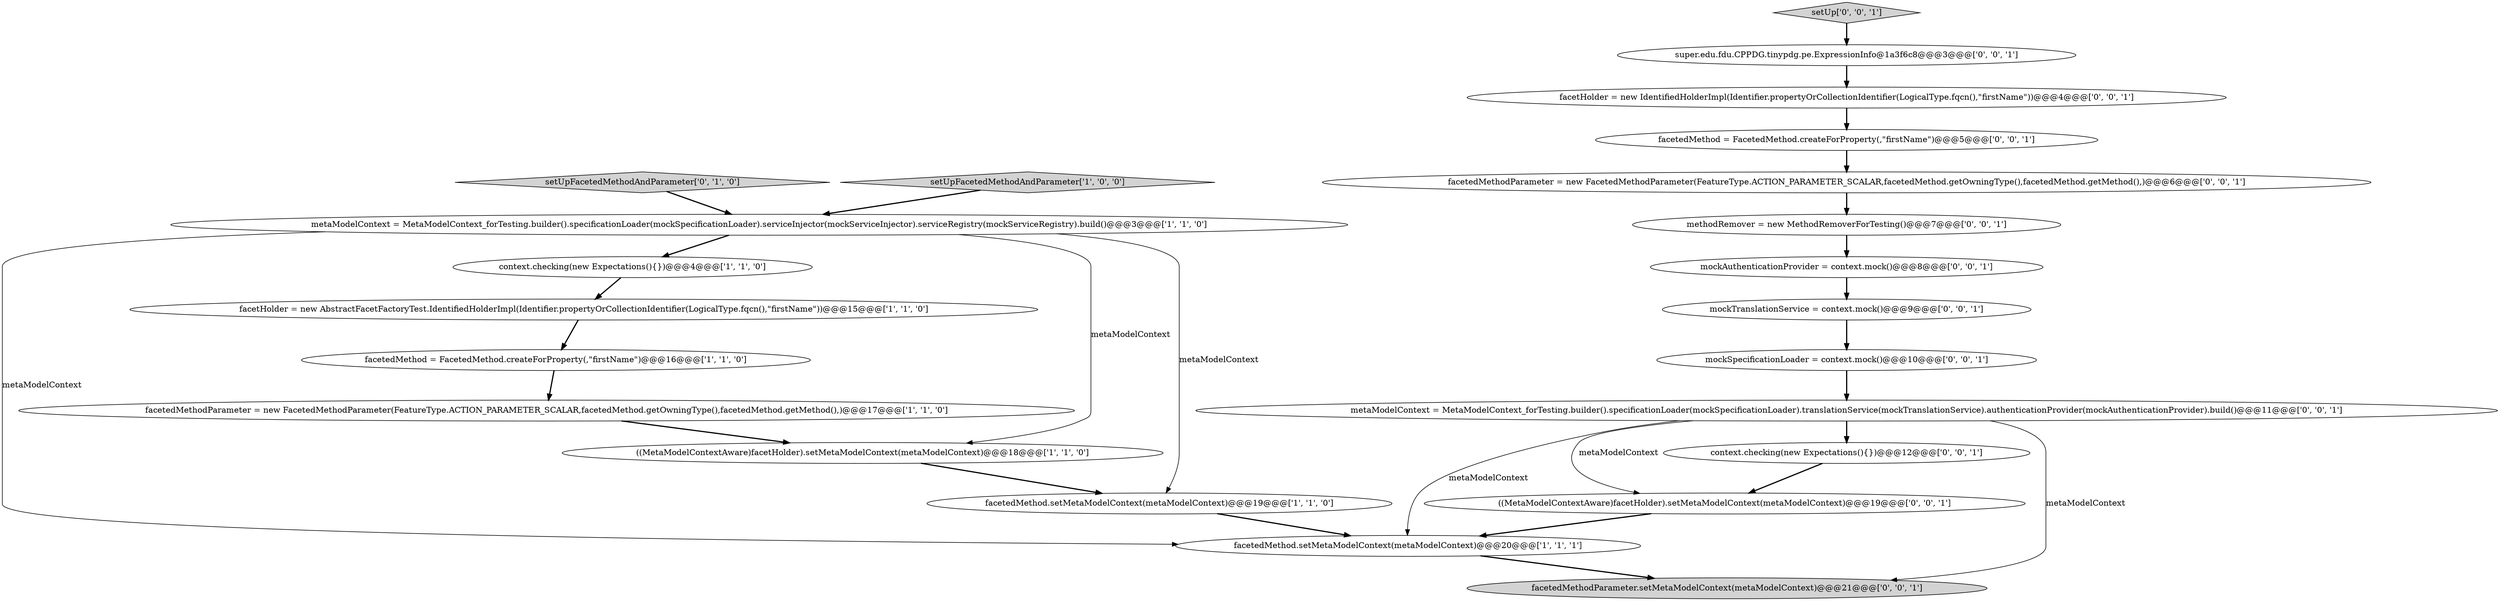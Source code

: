 digraph {
13 [style = filled, label = "super.edu.fdu.CPPDG.tinypdg.pe.ExpressionInfo@1a3f6c8@@@3@@@['0', '0', '1']", fillcolor = white, shape = ellipse image = "AAA0AAABBB3BBB"];
0 [style = filled, label = "facetedMethod.setMetaModelContext(metaModelContext)@@@20@@@['1', '1', '1']", fillcolor = white, shape = ellipse image = "AAA0AAABBB1BBB"];
6 [style = filled, label = "context.checking(new Expectations(){})@@@4@@@['1', '1', '0']", fillcolor = white, shape = ellipse image = "AAA0AAABBB1BBB"];
16 [style = filled, label = "((MetaModelContextAware)facetHolder).setMetaModelContext(metaModelContext)@@@19@@@['0', '0', '1']", fillcolor = white, shape = ellipse image = "AAA0AAABBB3BBB"];
8 [style = filled, label = "facetHolder = new AbstractFacetFactoryTest.IdentifiedHolderImpl(Identifier.propertyOrCollectionIdentifier(LogicalType.fqcn(),\"firstName\"))@@@15@@@['1', '1', '0']", fillcolor = white, shape = ellipse image = "AAA0AAABBB1BBB"];
18 [style = filled, label = "mockSpecificationLoader = context.mock()@@@10@@@['0', '0', '1']", fillcolor = white, shape = ellipse image = "AAA0AAABBB3BBB"];
9 [style = filled, label = "setUpFacetedMethodAndParameter['0', '1', '0']", fillcolor = lightgray, shape = diamond image = "AAA0AAABBB2BBB"];
21 [style = filled, label = "mockAuthenticationProvider = context.mock()@@@8@@@['0', '0', '1']", fillcolor = white, shape = ellipse image = "AAA0AAABBB3BBB"];
20 [style = filled, label = "facetedMethodParameter = new FacetedMethodParameter(FeatureType.ACTION_PARAMETER_SCALAR,facetedMethod.getOwningType(),facetedMethod.getMethod(),)@@@6@@@['0', '0', '1']", fillcolor = white, shape = ellipse image = "AAA0AAABBB3BBB"];
5 [style = filled, label = "metaModelContext = MetaModelContext_forTesting.builder().specificationLoader(mockSpecificationLoader).serviceInjector(mockServiceInjector).serviceRegistry(mockServiceRegistry).build()@@@3@@@['1', '1', '0']", fillcolor = white, shape = ellipse image = "AAA0AAABBB1BBB"];
19 [style = filled, label = "context.checking(new Expectations(){})@@@12@@@['0', '0', '1']", fillcolor = white, shape = ellipse image = "AAA0AAABBB3BBB"];
2 [style = filled, label = "setUpFacetedMethodAndParameter['1', '0', '0']", fillcolor = lightgray, shape = diamond image = "AAA0AAABBB1BBB"];
14 [style = filled, label = "setUp['0', '0', '1']", fillcolor = lightgray, shape = diamond image = "AAA0AAABBB3BBB"];
22 [style = filled, label = "facetedMethodParameter.setMetaModelContext(metaModelContext)@@@21@@@['0', '0', '1']", fillcolor = lightgray, shape = ellipse image = "AAA0AAABBB3BBB"];
17 [style = filled, label = "mockTranslationService = context.mock()@@@9@@@['0', '0', '1']", fillcolor = white, shape = ellipse image = "AAA0AAABBB3BBB"];
10 [style = filled, label = "methodRemover = new MethodRemoverForTesting()@@@7@@@['0', '0', '1']", fillcolor = white, shape = ellipse image = "AAA0AAABBB3BBB"];
4 [style = filled, label = "((MetaModelContextAware)facetHolder).setMetaModelContext(metaModelContext)@@@18@@@['1', '1', '0']", fillcolor = white, shape = ellipse image = "AAA0AAABBB1BBB"];
1 [style = filled, label = "facetedMethod = FacetedMethod.createForProperty(,\"firstName\")@@@16@@@['1', '1', '0']", fillcolor = white, shape = ellipse image = "AAA0AAABBB1BBB"];
7 [style = filled, label = "facetedMethodParameter = new FacetedMethodParameter(FeatureType.ACTION_PARAMETER_SCALAR,facetedMethod.getOwningType(),facetedMethod.getMethod(),)@@@17@@@['1', '1', '0']", fillcolor = white, shape = ellipse image = "AAA0AAABBB1BBB"];
3 [style = filled, label = "facetedMethod.setMetaModelContext(metaModelContext)@@@19@@@['1', '1', '0']", fillcolor = white, shape = ellipse image = "AAA0AAABBB1BBB"];
12 [style = filled, label = "facetedMethod = FacetedMethod.createForProperty(,\"firstName\")@@@5@@@['0', '0', '1']", fillcolor = white, shape = ellipse image = "AAA0AAABBB3BBB"];
15 [style = filled, label = "facetHolder = new IdentifiedHolderImpl(Identifier.propertyOrCollectionIdentifier(LogicalType.fqcn(),\"firstName\"))@@@4@@@['0', '0', '1']", fillcolor = white, shape = ellipse image = "AAA0AAABBB3BBB"];
11 [style = filled, label = "metaModelContext = MetaModelContext_forTesting.builder().specificationLoader(mockSpecificationLoader).translationService(mockTranslationService).authenticationProvider(mockAuthenticationProvider).build()@@@11@@@['0', '0', '1']", fillcolor = white, shape = ellipse image = "AAA0AAABBB3BBB"];
13->15 [style = bold, label=""];
10->21 [style = bold, label=""];
5->4 [style = solid, label="metaModelContext"];
20->10 [style = bold, label=""];
11->22 [style = solid, label="metaModelContext"];
0->22 [style = bold, label=""];
15->12 [style = bold, label=""];
2->5 [style = bold, label=""];
21->17 [style = bold, label=""];
14->13 [style = bold, label=""];
16->0 [style = bold, label=""];
11->16 [style = solid, label="metaModelContext"];
6->8 [style = bold, label=""];
5->3 [style = solid, label="metaModelContext"];
8->1 [style = bold, label=""];
19->16 [style = bold, label=""];
7->4 [style = bold, label=""];
3->0 [style = bold, label=""];
11->19 [style = bold, label=""];
11->0 [style = solid, label="metaModelContext"];
12->20 [style = bold, label=""];
1->7 [style = bold, label=""];
9->5 [style = bold, label=""];
4->3 [style = bold, label=""];
5->0 [style = solid, label="metaModelContext"];
18->11 [style = bold, label=""];
5->6 [style = bold, label=""];
17->18 [style = bold, label=""];
}
